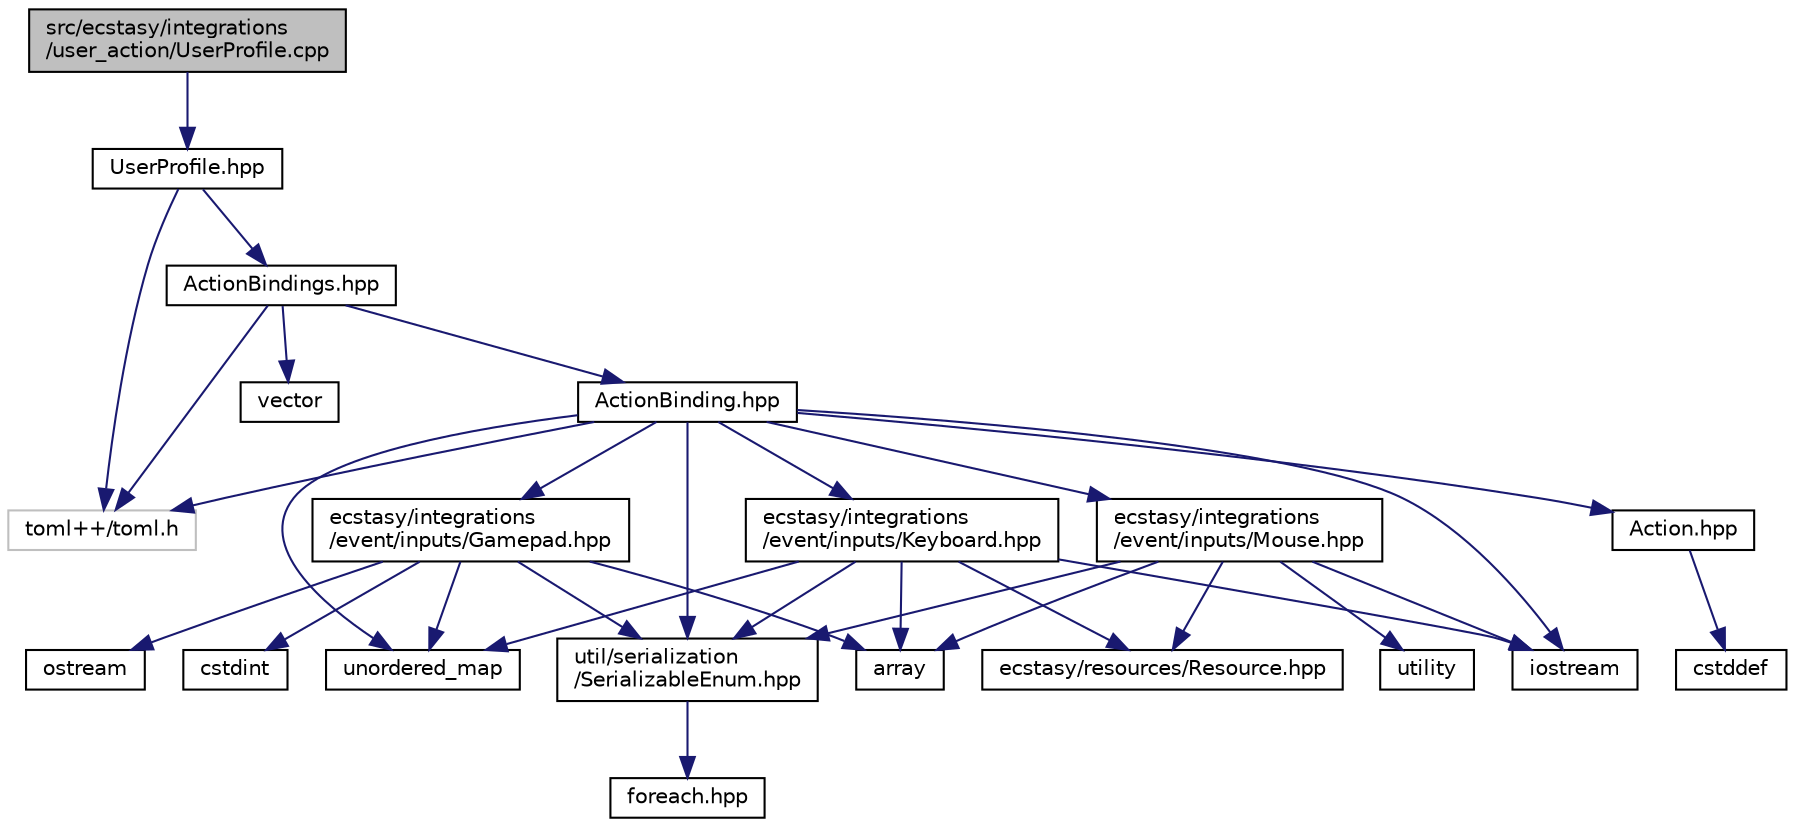 digraph "src/ecstasy/integrations/user_action/UserProfile.cpp"
{
 // LATEX_PDF_SIZE
  edge [fontname="Helvetica",fontsize="10",labelfontname="Helvetica",labelfontsize="10"];
  node [fontname="Helvetica",fontsize="10",shape=record];
  Node1 [label="src/ecstasy/integrations\l/user_action/UserProfile.cpp",height=0.2,width=0.4,color="black", fillcolor="grey75", style="filled", fontcolor="black",tooltip=" "];
  Node1 -> Node2 [color="midnightblue",fontsize="10",style="solid",fontname="Helvetica"];
  Node2 [label="UserProfile.hpp",height=0.2,width=0.4,color="black", fillcolor="white", style="filled",URL="$_user_profile_8hpp.html",tooltip=" "];
  Node2 -> Node3 [color="midnightblue",fontsize="10",style="solid",fontname="Helvetica"];
  Node3 [label="toml++/toml.h",height=0.2,width=0.4,color="grey75", fillcolor="white", style="filled",tooltip=" "];
  Node2 -> Node4 [color="midnightblue",fontsize="10",style="solid",fontname="Helvetica"];
  Node4 [label="ActionBindings.hpp",height=0.2,width=0.4,color="black", fillcolor="white", style="filled",URL="$_action_bindings_8hpp.html",tooltip=" "];
  Node4 -> Node5 [color="midnightblue",fontsize="10",style="solid",fontname="Helvetica"];
  Node5 [label="vector",height=0.2,width=0.4,color="black", fillcolor="white", style="filled",URL="/home/runner/work/ecstasy/ecstasy/doc/external/cppreference-doxygen-web.tag.xml$cpp/header/vector.html",tooltip=" "];
  Node4 -> Node6 [color="midnightblue",fontsize="10",style="solid",fontname="Helvetica"];
  Node6 [label="ActionBinding.hpp",height=0.2,width=0.4,color="black", fillcolor="white", style="filled",URL="$_action_binding_8hpp.html",tooltip=" "];
  Node6 -> Node7 [color="midnightblue",fontsize="10",style="solid",fontname="Helvetica"];
  Node7 [label="iostream",height=0.2,width=0.4,color="black", fillcolor="white", style="filled",URL="/home/runner/work/ecstasy/ecstasy/doc/external/cppreference-doxygen-web.tag.xml$cpp/header/iostream.html",tooltip=" "];
  Node6 -> Node3 [color="midnightblue",fontsize="10",style="solid",fontname="Helvetica"];
  Node6 -> Node8 [color="midnightblue",fontsize="10",style="solid",fontname="Helvetica"];
  Node8 [label="unordered_map",height=0.2,width=0.4,color="black", fillcolor="white", style="filled",URL="/home/runner/work/ecstasy/ecstasy/doc/external/cppreference-doxygen-web.tag.xml$cpp/header/unordered_map.html",tooltip=" "];
  Node6 -> Node9 [color="midnightblue",fontsize="10",style="solid",fontname="Helvetica"];
  Node9 [label="Action.hpp",height=0.2,width=0.4,color="black", fillcolor="white", style="filled",URL="$_action_8hpp.html",tooltip=" "];
  Node9 -> Node10 [color="midnightblue",fontsize="10",style="solid",fontname="Helvetica"];
  Node10 [label="cstddef",height=0.2,width=0.4,color="black", fillcolor="white", style="filled",URL="/home/runner/work/ecstasy/ecstasy/doc/external/cppreference-doxygen-web.tag.xml$cpp/header/cstddef.html",tooltip=" "];
  Node6 -> Node11 [color="midnightblue",fontsize="10",style="solid",fontname="Helvetica"];
  Node11 [label="ecstasy/integrations\l/event/inputs/Gamepad.hpp",height=0.2,width=0.4,color="black", fillcolor="white", style="filled",URL="$_gamepad_8hpp.html",tooltip=" "];
  Node11 -> Node12 [color="midnightblue",fontsize="10",style="solid",fontname="Helvetica"];
  Node12 [label="array",height=0.2,width=0.4,color="black", fillcolor="white", style="filled",URL="/home/runner/work/ecstasy/ecstasy/doc/external/cppreference-doxygen-web.tag.xml$cpp/header/array.html",tooltip=" "];
  Node11 -> Node13 [color="midnightblue",fontsize="10",style="solid",fontname="Helvetica"];
  Node13 [label="cstdint",height=0.2,width=0.4,color="black", fillcolor="white", style="filled",URL="/home/runner/work/ecstasy/ecstasy/doc/external/cppreference-doxygen-web.tag.xml$cpp/header/cstdint.html",tooltip=" "];
  Node11 -> Node14 [color="midnightblue",fontsize="10",style="solid",fontname="Helvetica"];
  Node14 [label="ostream",height=0.2,width=0.4,color="black", fillcolor="white", style="filled",URL="/home/runner/work/ecstasy/ecstasy/doc/external/cppreference-doxygen-web.tag.xml$cpp/header/ostream.html",tooltip=" "];
  Node11 -> Node8 [color="midnightblue",fontsize="10",style="solid",fontname="Helvetica"];
  Node11 -> Node15 [color="midnightblue",fontsize="10",style="solid",fontname="Helvetica"];
  Node15 [label="util/serialization\l/SerializableEnum.hpp",height=0.2,width=0.4,color="black", fillcolor="white", style="filled",URL="$_serializable_enum_8hpp.html",tooltip=" "];
  Node15 -> Node16 [color="midnightblue",fontsize="10",style="solid",fontname="Helvetica"];
  Node16 [label="foreach.hpp",height=0.2,width=0.4,color="black", fillcolor="white", style="filled",URL="$foreach_8hpp.html",tooltip=" "];
  Node6 -> Node17 [color="midnightblue",fontsize="10",style="solid",fontname="Helvetica"];
  Node17 [label="ecstasy/integrations\l/event/inputs/Keyboard.hpp",height=0.2,width=0.4,color="black", fillcolor="white", style="filled",URL="$_keyboard_8hpp.html",tooltip=" "];
  Node17 -> Node12 [color="midnightblue",fontsize="10",style="solid",fontname="Helvetica"];
  Node17 -> Node7 [color="midnightblue",fontsize="10",style="solid",fontname="Helvetica"];
  Node17 -> Node8 [color="midnightblue",fontsize="10",style="solid",fontname="Helvetica"];
  Node17 -> Node18 [color="midnightblue",fontsize="10",style="solid",fontname="Helvetica"];
  Node18 [label="ecstasy/resources/Resource.hpp",height=0.2,width=0.4,color="black", fillcolor="white", style="filled",URL="$_resource_8hpp.html",tooltip=" "];
  Node17 -> Node15 [color="midnightblue",fontsize="10",style="solid",fontname="Helvetica"];
  Node6 -> Node19 [color="midnightblue",fontsize="10",style="solid",fontname="Helvetica"];
  Node19 [label="ecstasy/integrations\l/event/inputs/Mouse.hpp",height=0.2,width=0.4,color="black", fillcolor="white", style="filled",URL="$_mouse_8hpp.html",tooltip=" "];
  Node19 -> Node12 [color="midnightblue",fontsize="10",style="solid",fontname="Helvetica"];
  Node19 -> Node7 [color="midnightblue",fontsize="10",style="solid",fontname="Helvetica"];
  Node19 -> Node20 [color="midnightblue",fontsize="10",style="solid",fontname="Helvetica"];
  Node20 [label="utility",height=0.2,width=0.4,color="black", fillcolor="white", style="filled",URL="/home/runner/work/ecstasy/ecstasy/doc/external/cppreference-doxygen-web.tag.xml$cpp/header/utility.html",tooltip=" "];
  Node19 -> Node18 [color="midnightblue",fontsize="10",style="solid",fontname="Helvetica"];
  Node19 -> Node15 [color="midnightblue",fontsize="10",style="solid",fontname="Helvetica"];
  Node6 -> Node15 [color="midnightblue",fontsize="10",style="solid",fontname="Helvetica"];
  Node4 -> Node3 [color="midnightblue",fontsize="10",style="solid",fontname="Helvetica"];
}

